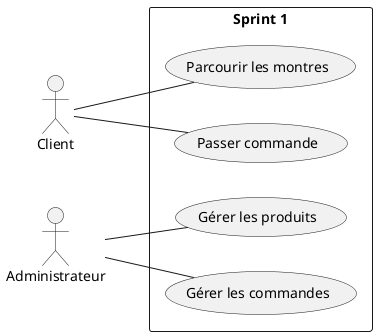 @startuml Sprint1_Montres_ecommerce
left to right direction
actor Client
actor Administrateur

rectangle "Sprint 1" {
  usecase "Parcourir les montres" as UC_Browse
  usecase "Passer commande" as UC_Order
  usecase "Gérer les produits" as UC_ManageProducts
  usecase "Gérer les commandes" as UC_ManageOrders
}

Client -- UC_Browse
Client -- UC_Order
Administrateur -- UC_ManageProducts
Administrateur -- UC_ManageOrders
@enduml
